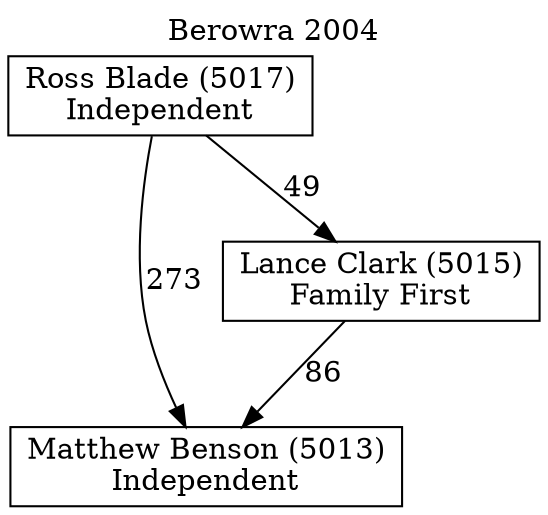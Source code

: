 // House preference flow
digraph "Matthew Benson (5013)_Berowra_2004" {
	graph [label="Berowra 2004" labelloc=t mclimit=10]
	node [shape=box]
	"Matthew Benson (5013)" [label="Matthew Benson (5013)
Independent"]
	"Lance Clark (5015)" [label="Lance Clark (5015)
Family First"]
	"Ross Blade (5017)" [label="Ross Blade (5017)
Independent"]
	"Lance Clark (5015)" -> "Matthew Benson (5013)" [label=86]
	"Ross Blade (5017)" -> "Lance Clark (5015)" [label=49]
	"Ross Blade (5017)" -> "Matthew Benson (5013)" [label=273]
}

